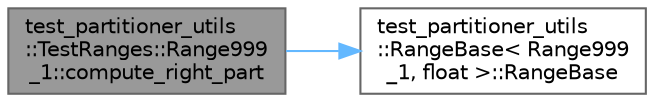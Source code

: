 digraph "test_partitioner_utils::TestRanges::Range999_1::compute_right_part"
{
 // LATEX_PDF_SIZE
  bgcolor="transparent";
  edge [fontname=Helvetica,fontsize=10,labelfontname=Helvetica,labelfontsize=10];
  node [fontname=Helvetica,fontsize=10,shape=box,height=0.2,width=0.4];
  rankdir="LR";
  Node1 [id="Node000001",label="test_partitioner_utils\l::TestRanges::Range999\l_1::compute_right_part",height=0.2,width=0.4,color="gray40", fillcolor="grey60", style="filled", fontcolor="black",tooltip=" "];
  Node1 -> Node2 [id="edge2_Node000001_Node000002",color="steelblue1",style="solid",tooltip=" "];
  Node2 [id="Node000002",label="test_partitioner_utils\l::RangeBase\< Range999\l_1, float \>::RangeBase",height=0.2,width=0.4,color="grey40", fillcolor="white", style="filled",URL="$classtest__partitioner__utils_1_1_range_base.html#a45572a4289fb16a1f1e431ebcf781550",tooltip=" "];
}
